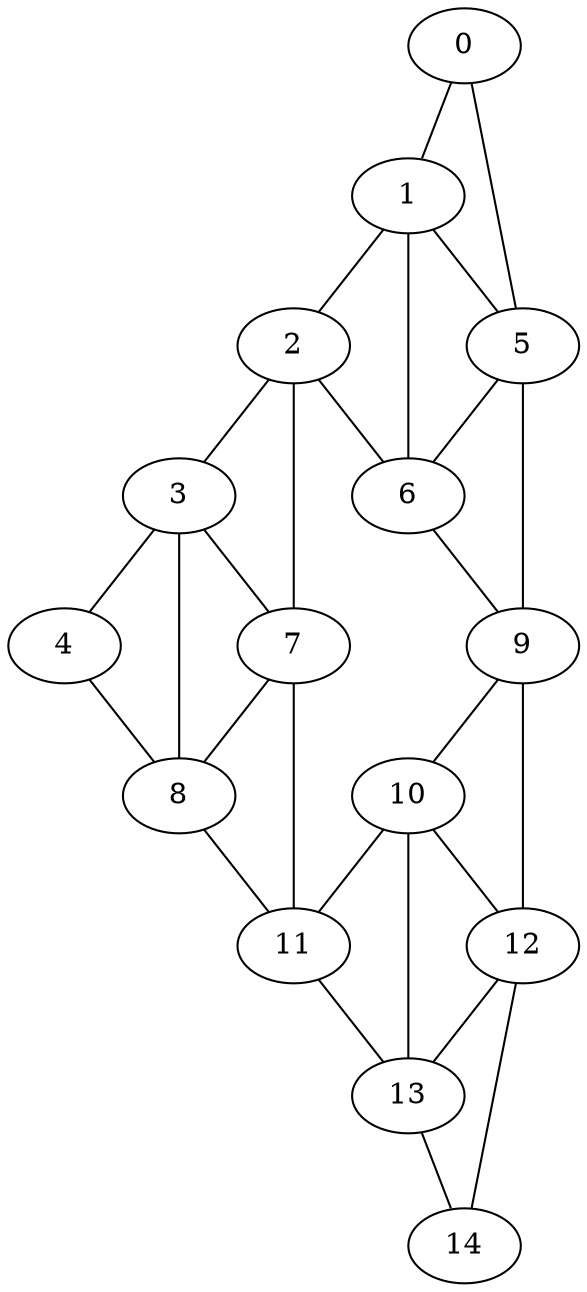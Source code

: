 graph g {0;1;2;3;4;5;6;7;8;9;10;11;12;13;14;0 -- 1;0 -- 5;1 -- 2;1 -- 5;1 -- 6;2 -- 3;2 -- 6;2 -- 7;3 -- 4;3 -- 7;3 -- 8;4 -- 8;5 -- 6;5 -- 9;6 -- 9;7 -- 8;7 -- 11;8 -- 11;9 -- 10;9 -- 12;10 -- 11;10 -- 12;10 -- 13;11 -- 13;12 -- 13;12 -- 14;13 -- 14;}